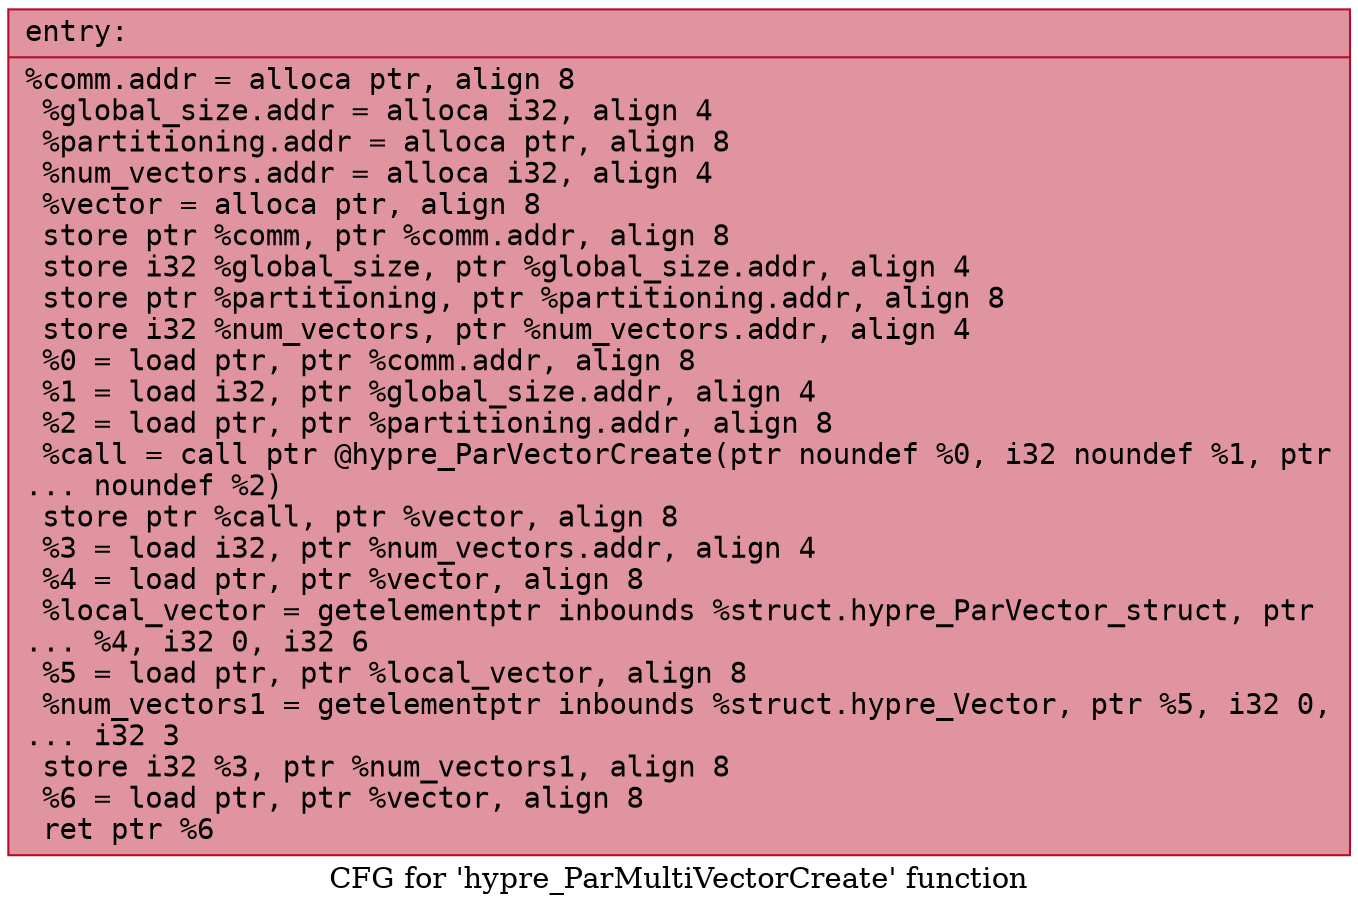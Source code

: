 digraph "CFG for 'hypre_ParMultiVectorCreate' function" {
	label="CFG for 'hypre_ParMultiVectorCreate' function";

	Node0x556ffb654700 [shape=record,color="#b70d28ff", style=filled, fillcolor="#b70d2870" fontname="Courier",label="{entry:\l|  %comm.addr = alloca ptr, align 8\l  %global_size.addr = alloca i32, align 4\l  %partitioning.addr = alloca ptr, align 8\l  %num_vectors.addr = alloca i32, align 4\l  %vector = alloca ptr, align 8\l  store ptr %comm, ptr %comm.addr, align 8\l  store i32 %global_size, ptr %global_size.addr, align 4\l  store ptr %partitioning, ptr %partitioning.addr, align 8\l  store i32 %num_vectors, ptr %num_vectors.addr, align 4\l  %0 = load ptr, ptr %comm.addr, align 8\l  %1 = load i32, ptr %global_size.addr, align 4\l  %2 = load ptr, ptr %partitioning.addr, align 8\l  %call = call ptr @hypre_ParVectorCreate(ptr noundef %0, i32 noundef %1, ptr\l... noundef %2)\l  store ptr %call, ptr %vector, align 8\l  %3 = load i32, ptr %num_vectors.addr, align 4\l  %4 = load ptr, ptr %vector, align 8\l  %local_vector = getelementptr inbounds %struct.hypre_ParVector_struct, ptr\l... %4, i32 0, i32 6\l  %5 = load ptr, ptr %local_vector, align 8\l  %num_vectors1 = getelementptr inbounds %struct.hypre_Vector, ptr %5, i32 0,\l... i32 3\l  store i32 %3, ptr %num_vectors1, align 8\l  %6 = load ptr, ptr %vector, align 8\l  ret ptr %6\l}"];
}
